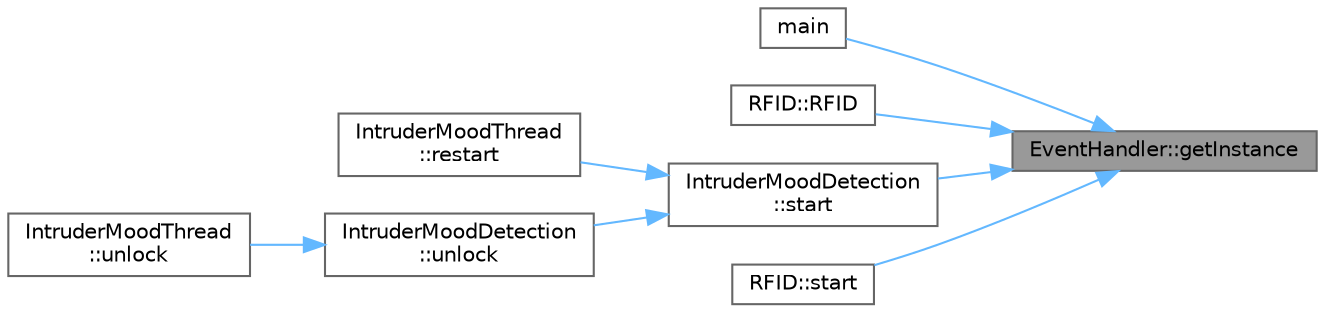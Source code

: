 digraph "EventHandler::getInstance"
{
 // LATEX_PDF_SIZE
  bgcolor="transparent";
  edge [fontname=Helvetica,fontsize=10,labelfontname=Helvetica,labelfontsize=10];
  node [fontname=Helvetica,fontsize=10,shape=box,height=0.2,width=0.4];
  rankdir="RL";
  Node1 [label="EventHandler::getInstance",height=0.2,width=0.4,color="gray40", fillcolor="grey60", style="filled", fontcolor="black",tooltip=" "];
  Node1 -> Node2 [dir="back",color="steelblue1",style="solid"];
  Node2 [label="main",height=0.2,width=0.4,color="grey40", fillcolor="white", style="filled",URL="$src_2utils_2_event_test_2main_8cpp.html#ae66f6b31b5ad750f1fe042a706a4e3d4",tooltip=" "];
  Node1 -> Node3 [dir="back",color="steelblue1",style="solid"];
  Node3 [label="RFID::RFID",height=0.2,width=0.4,color="grey40", fillcolor="white", style="filled",URL="$class_r_f_i_d.html#a91e8d4d6abb74ae099f9144d553db6ed",tooltip=" "];
  Node1 -> Node4 [dir="back",color="steelblue1",style="solid"];
  Node4 [label="IntruderMoodDetection\l::start",height=0.2,width=0.4,color="grey40", fillcolor="white", style="filled",URL="$class_intruder_mood_detection.html#acd6daec24bb0d856325a912a92936a93",tooltip=" "];
  Node4 -> Node5 [dir="back",color="steelblue1",style="solid"];
  Node5 [label="IntruderMoodThread\l::restart",height=0.2,width=0.4,color="grey40", fillcolor="white", style="filled",URL="$class_intruder_mood_thread.html#a4ca398b2c77685a25ca8983afc8bb50d",tooltip=" "];
  Node4 -> Node6 [dir="back",color="steelblue1",style="solid"];
  Node6 [label="IntruderMoodDetection\l::unlock",height=0.2,width=0.4,color="grey40", fillcolor="white", style="filled",URL="$class_intruder_mood_detection.html#a5c1ef131ee35d806ab207615a0e7bd49",tooltip=" "];
  Node6 -> Node7 [dir="back",color="steelblue1",style="solid"];
  Node7 [label="IntruderMoodThread\l::unlock",height=0.2,width=0.4,color="grey40", fillcolor="white", style="filled",URL="$class_intruder_mood_thread.html#a44ae2cf509b7afa810c8ee861c6b1ad2",tooltip=" "];
  Node1 -> Node8 [dir="back",color="steelblue1",style="solid"];
  Node8 [label="RFID::start",height=0.2,width=0.4,color="grey40", fillcolor="white", style="filled",URL="$class_r_f_i_d.html#a8a7a0e6133646a29c2102cc1b1633650",tooltip=" "];
}
